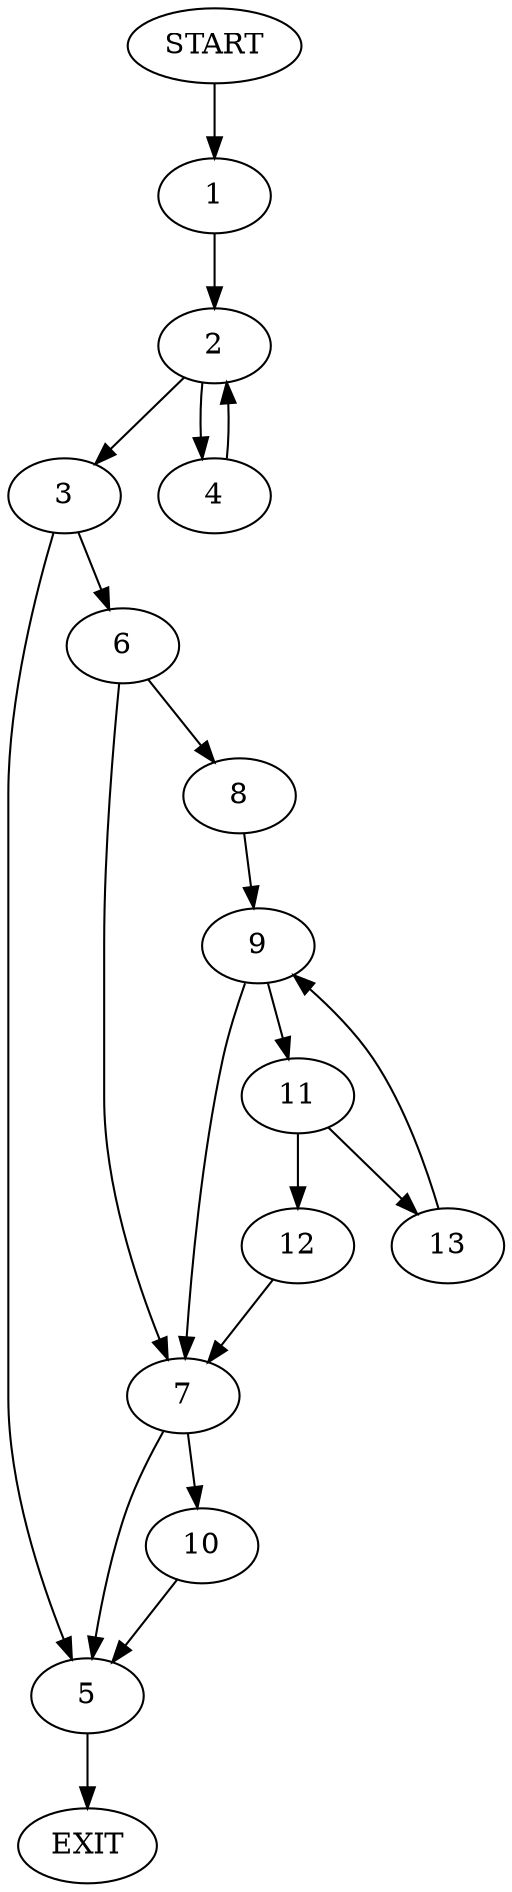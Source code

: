 digraph {
0 [label="START"]
14 [label="EXIT"]
0 -> 1
1 -> 2
2 -> 3
2 -> 4
3 -> 5
3 -> 6
4 -> 2
5 -> 14
6 -> 7
6 -> 8
8 -> 9
7 -> 5
7 -> 10
9 -> 7
9 -> 11
11 -> 12
11 -> 13
12 -> 7
13 -> 9
10 -> 5
}
